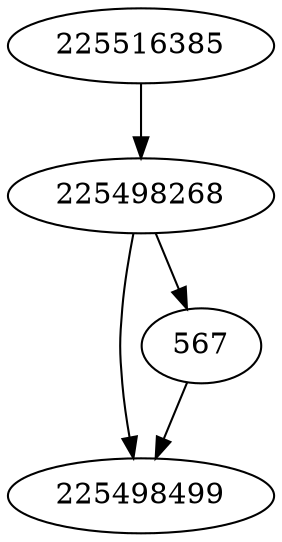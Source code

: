 strict digraph  {
225516385;
225498499;
225498268;
567;
225516385 -> 225498268;
225498268 -> 567;
225498268 -> 225498499;
567 -> 225498499;
}
